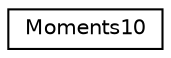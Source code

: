digraph "Graphical Class Hierarchy"
{
 // INTERACTIVE_SVG=YES
 // LATEX_PDF_SIZE
  edge [fontname="Helvetica",fontsize="10",labelfontname="Helvetica",labelfontsize="10"];
  node [fontname="Helvetica",fontsize="10",shape=record];
  rankdir="LR";
  Node0 [label="Moments10",height=0.2,width=0.4,color="black", fillcolor="white", style="filled",URL="$d1/d1c/class_moments10.html",tooltip=" "];
}

